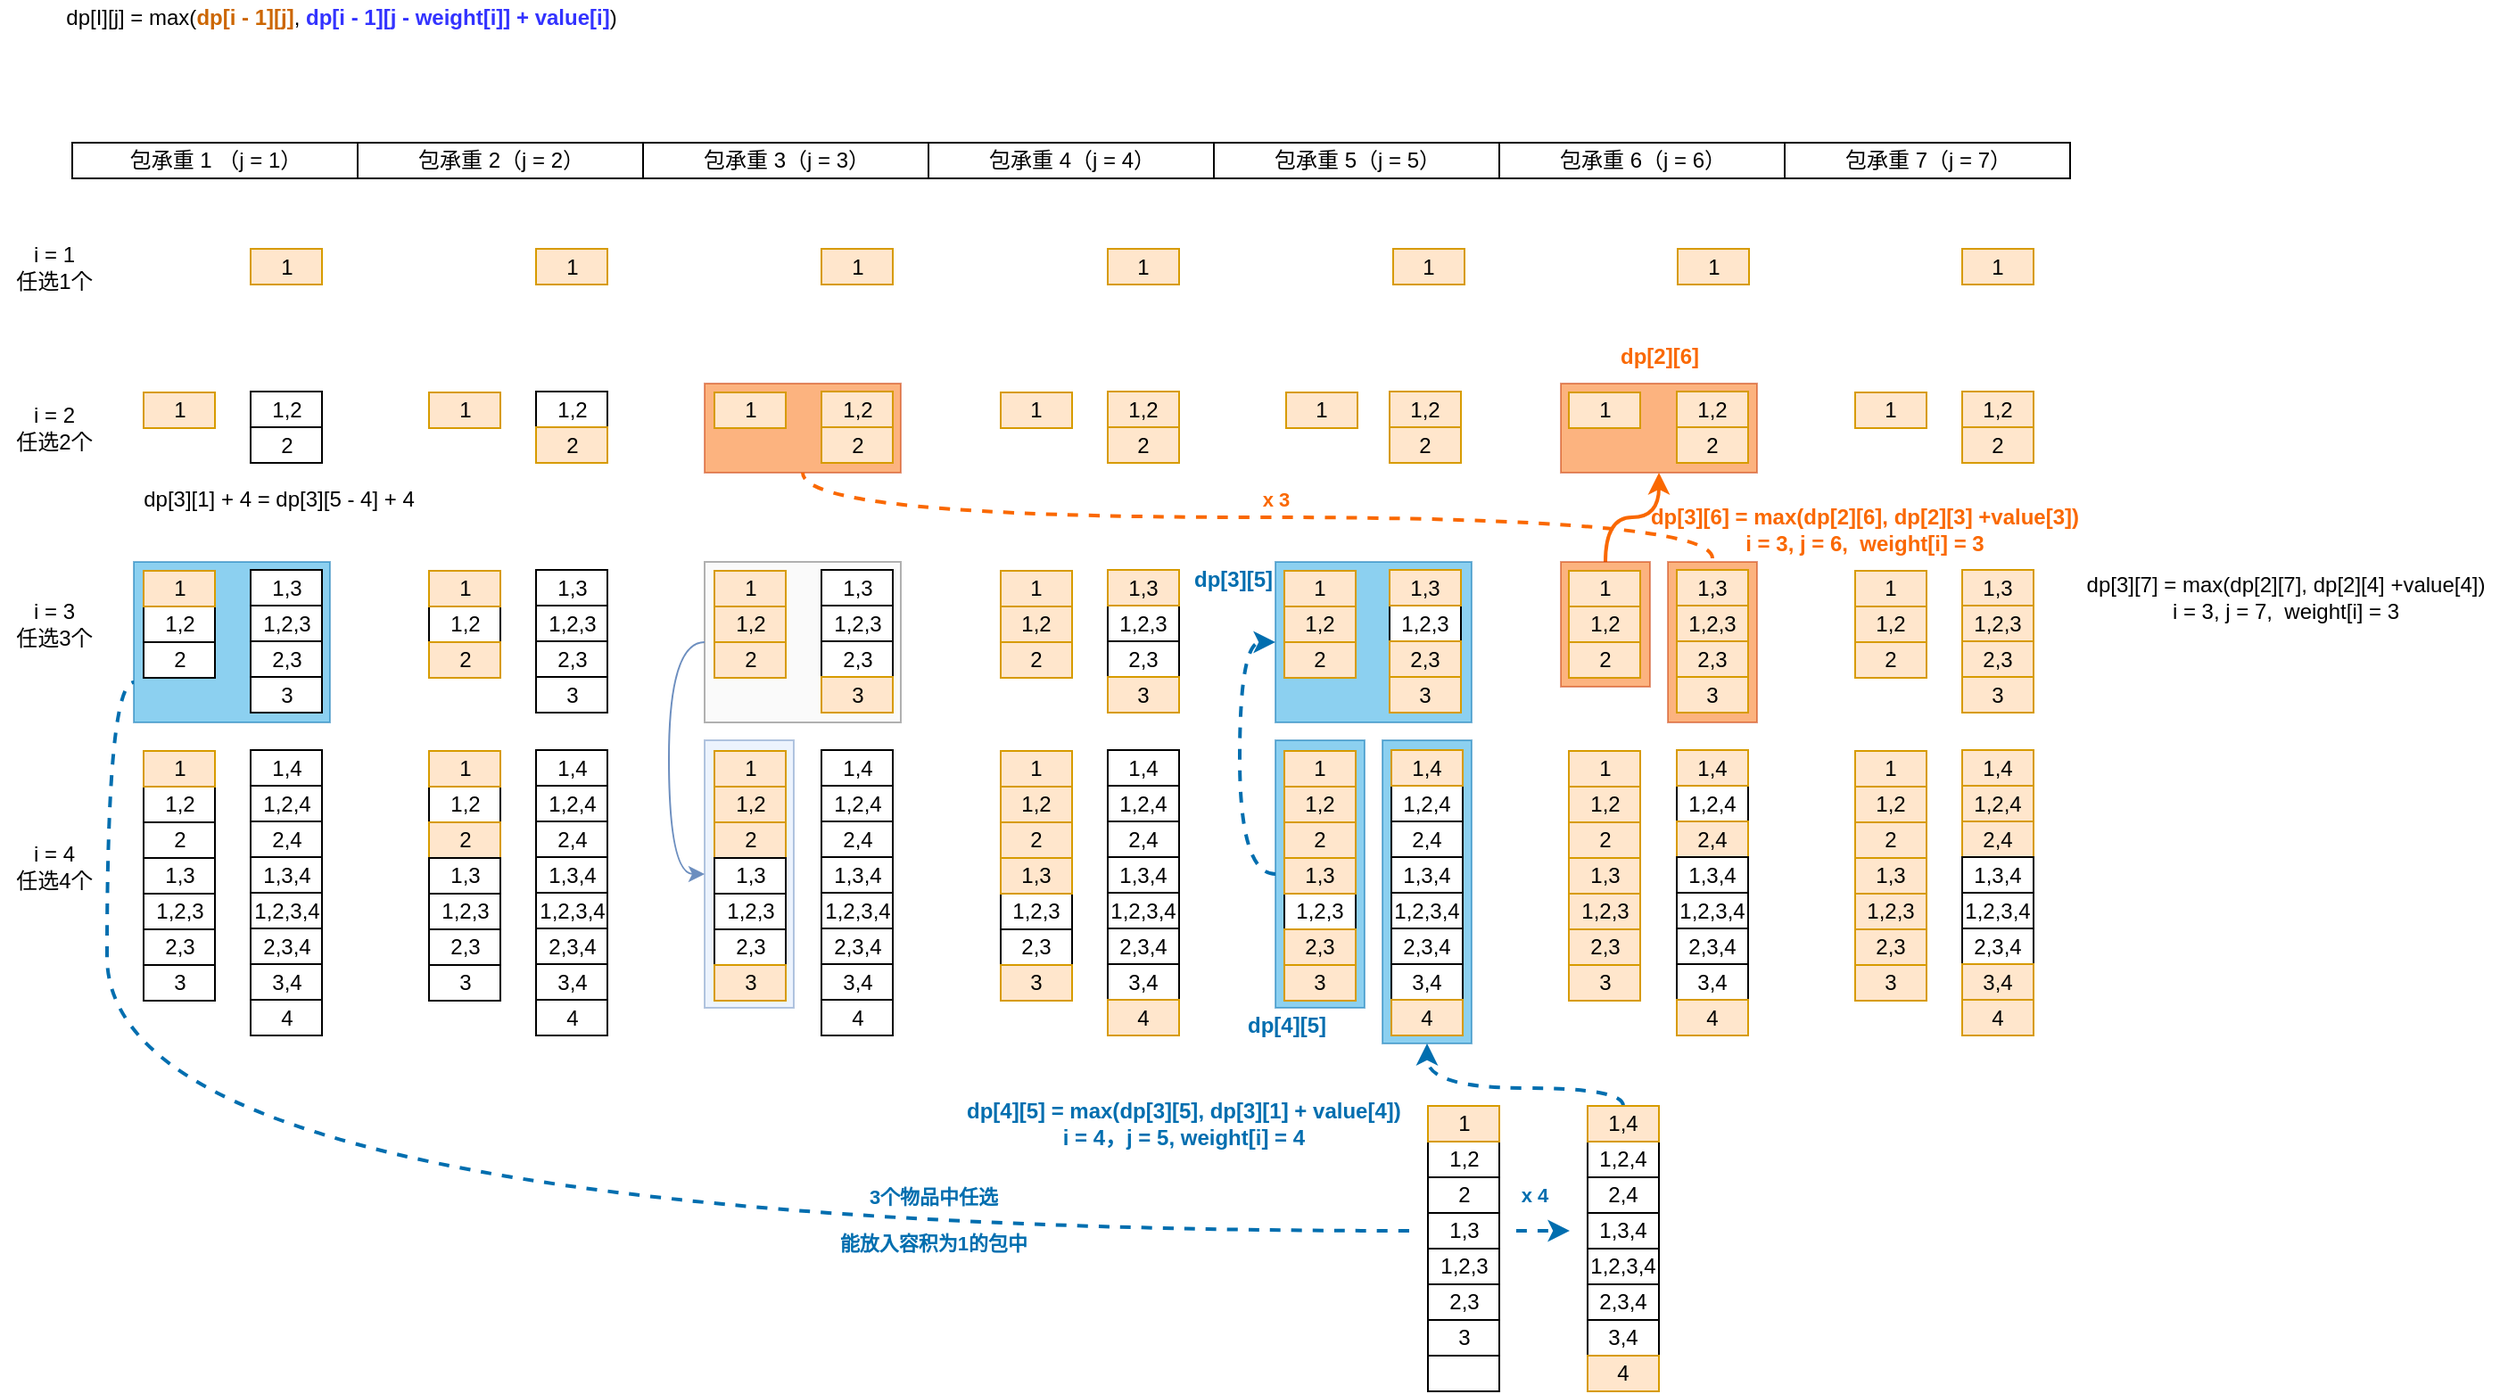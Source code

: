 <mxfile version="16.1.0" type="github">
  <diagram id="vXGA9uWDM5HRdBymqLsh" name="Page-1">
    <mxGraphModel dx="941" dy="-181" grid="1" gridSize="10" guides="1" tooltips="1" connect="1" arrows="1" fold="1" page="1" pageScale="1" pageWidth="1169" pageHeight="827" math="0" shadow="0">
      <root>
        <mxCell id="0" />
        <mxCell id="1" parent="0" />
        <mxCell id="qYEso5ZYe-UhrBeJMv3y-746" value="" style="rounded=0;whiteSpace=wrap;html=1;fillColor=#fa6800;strokeColor=#C73500;opacity=50;fontColor=#000000;" vertex="1" parent="1">
          <mxGeometry x="395" y="1055" width="110" height="50" as="geometry" />
        </mxCell>
        <mxCell id="qYEso5ZYe-UhrBeJMv3y-742" value="" style="rounded=0;whiteSpace=wrap;html=1;fillColor=#fa6800;strokeColor=#C73500;opacity=50;fontColor=#000000;" vertex="1" parent="1">
          <mxGeometry x="875" y="1055" width="110" height="50" as="geometry" />
        </mxCell>
        <mxCell id="qYEso5ZYe-UhrBeJMv3y-739" value="" style="rounded=0;whiteSpace=wrap;html=1;fillColor=#fa6800;strokeColor=#C73500;opacity=50;fontColor=#000000;" vertex="1" parent="1">
          <mxGeometry x="935" y="1155" width="50" height="90" as="geometry" />
        </mxCell>
        <mxCell id="qYEso5ZYe-UhrBeJMv3y-744" style="edgeStyle=orthogonalEdgeStyle;curved=1;rounded=0;orthogonalLoop=1;jettySize=auto;html=1;entryX=0.5;entryY=1;entryDx=0;entryDy=0;fontColor=#000000;strokeColor=#FA6800;strokeWidth=2;" edge="1" parent="1" source="qYEso5ZYe-UhrBeJMv3y-738" target="qYEso5ZYe-UhrBeJMv3y-742">
          <mxGeometry relative="1" as="geometry" />
        </mxCell>
        <mxCell id="qYEso5ZYe-UhrBeJMv3y-738" value="" style="rounded=0;whiteSpace=wrap;html=1;fillColor=#fa6800;strokeColor=#C73500;opacity=50;fontColor=#000000;" vertex="1" parent="1">
          <mxGeometry x="875" y="1155" width="50" height="70" as="geometry" />
        </mxCell>
        <mxCell id="qYEso5ZYe-UhrBeJMv3y-733" value="" style="rounded=0;whiteSpace=wrap;html=1;fillColor=#1ba1e2;strokeColor=#006EAF;opacity=50;fontColor=#ffffff;" vertex="1" parent="1">
          <mxGeometry x="75" y="1155" width="110" height="90" as="geometry" />
        </mxCell>
        <mxCell id="qYEso5ZYe-UhrBeJMv3y-732" value="" style="rounded=0;whiteSpace=wrap;html=1;fillColor=#1ba1e2;strokeColor=#006EAF;opacity=50;fontColor=#ffffff;" vertex="1" parent="1">
          <mxGeometry x="775" y="1255" width="50" height="170" as="geometry" />
        </mxCell>
        <mxCell id="qYEso5ZYe-UhrBeJMv3y-734" style="edgeStyle=orthogonalEdgeStyle;curved=1;rounded=0;orthogonalLoop=1;jettySize=auto;html=1;entryX=0;entryY=0.5;entryDx=0;entryDy=0;fontColor=#000000;strokeColor=#006EAF;exitX=0;exitY=0.5;exitDx=0;exitDy=0;strokeWidth=2;dashed=1;" edge="1" parent="1" source="qYEso5ZYe-UhrBeJMv3y-727" target="qYEso5ZYe-UhrBeJMv3y-726">
          <mxGeometry relative="1" as="geometry" />
        </mxCell>
        <mxCell id="qYEso5ZYe-UhrBeJMv3y-727" value="" style="rounded=0;whiteSpace=wrap;html=1;fillColor=#1ba1e2;strokeColor=#006EAF;opacity=50;fontColor=#ffffff;" vertex="1" parent="1">
          <mxGeometry x="715" y="1255" width="50" height="150" as="geometry" />
        </mxCell>
        <mxCell id="qYEso5ZYe-UhrBeJMv3y-726" value="" style="rounded=0;whiteSpace=wrap;html=1;fillColor=#1ba1e2;strokeColor=#006EAF;opacity=50;fontColor=#ffffff;" vertex="1" parent="1">
          <mxGeometry x="715" y="1155" width="110" height="90" as="geometry" />
        </mxCell>
        <mxCell id="qYEso5ZYe-UhrBeJMv3y-716" value="" style="rounded=0;whiteSpace=wrap;html=1;fillColor=#f5f5f5;strokeColor=#666666;opacity=50;fontColor=#333333;" vertex="1" parent="1">
          <mxGeometry x="395" y="1155" width="110" height="90" as="geometry" />
        </mxCell>
        <mxCell id="qYEso5ZYe-UhrBeJMv3y-717" value="" style="rounded=0;whiteSpace=wrap;html=1;fillColor=#dae8fc;strokeColor=#6c8ebf;opacity=50;" vertex="1" parent="1">
          <mxGeometry x="395" y="1255" width="50" height="150" as="geometry" />
        </mxCell>
        <mxCell id="qYEso5ZYe-UhrBeJMv3y-509" value="1" style="rounded=0;whiteSpace=wrap;html=1;fillColor=#ffe6cc;strokeColor=#d79b00;" vertex="1" parent="1">
          <mxGeometry x="140.5" y="979.5" width="40" height="20" as="geometry" />
        </mxCell>
        <mxCell id="qYEso5ZYe-UhrBeJMv3y-510" value="1,2" style="rounded=0;whiteSpace=wrap;html=1;" vertex="1" parent="1">
          <mxGeometry x="140.5" y="1059.5" width="40" height="20" as="geometry" />
        </mxCell>
        <mxCell id="qYEso5ZYe-UhrBeJMv3y-511" value="2" style="rounded=0;whiteSpace=wrap;html=1;" vertex="1" parent="1">
          <mxGeometry x="140.5" y="1079.5" width="40" height="20" as="geometry" />
        </mxCell>
        <mxCell id="qYEso5ZYe-UhrBeJMv3y-519" value="1" style="rounded=0;whiteSpace=wrap;html=1;fillColor=#ffe6cc;strokeColor=#d79b00;" vertex="1" parent="1">
          <mxGeometry x="80.5" y="1060" width="40" height="20" as="geometry" />
        </mxCell>
        <mxCell id="qYEso5ZYe-UhrBeJMv3y-526" value="1,2" style="rounded=0;whiteSpace=wrap;html=1;" vertex="1" parent="1">
          <mxGeometry x="80.5" y="1180" width="40" height="20" as="geometry" />
        </mxCell>
        <mxCell id="qYEso5ZYe-UhrBeJMv3y-527" value="2" style="rounded=0;whiteSpace=wrap;html=1;" vertex="1" parent="1">
          <mxGeometry x="80.5" y="1200" width="40" height="20" as="geometry" />
        </mxCell>
        <mxCell id="qYEso5ZYe-UhrBeJMv3y-528" value="1" style="rounded=0;whiteSpace=wrap;html=1;fillColor=#ffe6cc;strokeColor=#d79b00;" vertex="1" parent="1">
          <mxGeometry x="80.5" y="1160" width="40" height="20" as="geometry" />
        </mxCell>
        <mxCell id="qYEso5ZYe-UhrBeJMv3y-530" value="1,2,3" style="rounded=0;whiteSpace=wrap;html=1;" vertex="1" parent="1">
          <mxGeometry x="140.5" y="1179.5" width="40" height="20" as="geometry" />
        </mxCell>
        <mxCell id="qYEso5ZYe-UhrBeJMv3y-531" value="2,3" style="rounded=0;whiteSpace=wrap;html=1;" vertex="1" parent="1">
          <mxGeometry x="140.5" y="1199.5" width="40" height="20" as="geometry" />
        </mxCell>
        <mxCell id="qYEso5ZYe-UhrBeJMv3y-532" value="1,3" style="rounded=0;whiteSpace=wrap;html=1;" vertex="1" parent="1">
          <mxGeometry x="140.5" y="1159.5" width="40" height="20" as="geometry" />
        </mxCell>
        <mxCell id="qYEso5ZYe-UhrBeJMv3y-533" value="3" style="rounded=0;whiteSpace=wrap;html=1;" vertex="1" parent="1">
          <mxGeometry x="140.5" y="1219.5" width="40" height="20" as="geometry" />
        </mxCell>
        <mxCell id="qYEso5ZYe-UhrBeJMv3y-534" value="1,2" style="rounded=0;whiteSpace=wrap;html=1;" vertex="1" parent="1">
          <mxGeometry x="80.5" y="1281" width="40" height="20" as="geometry" />
        </mxCell>
        <mxCell id="qYEso5ZYe-UhrBeJMv3y-535" value="2" style="rounded=0;whiteSpace=wrap;html=1;" vertex="1" parent="1">
          <mxGeometry x="80.5" y="1301" width="40" height="20" as="geometry" />
        </mxCell>
        <mxCell id="qYEso5ZYe-UhrBeJMv3y-536" value="1" style="rounded=0;whiteSpace=wrap;html=1;fillColor=#ffe6cc;strokeColor=#d79b00;" vertex="1" parent="1">
          <mxGeometry x="80.5" y="1261" width="40" height="20" as="geometry" />
        </mxCell>
        <mxCell id="qYEso5ZYe-UhrBeJMv3y-537" value="1,2,3" style="rounded=0;whiteSpace=wrap;html=1;" vertex="1" parent="1">
          <mxGeometry x="80.5" y="1341" width="40" height="20" as="geometry" />
        </mxCell>
        <mxCell id="qYEso5ZYe-UhrBeJMv3y-538" value="2,3" style="rounded=0;whiteSpace=wrap;html=1;" vertex="1" parent="1">
          <mxGeometry x="80.5" y="1361" width="40" height="20" as="geometry" />
        </mxCell>
        <mxCell id="qYEso5ZYe-UhrBeJMv3y-539" value="1,3" style="rounded=0;whiteSpace=wrap;html=1;" vertex="1" parent="1">
          <mxGeometry x="80.5" y="1321" width="40" height="20" as="geometry" />
        </mxCell>
        <mxCell id="qYEso5ZYe-UhrBeJMv3y-540" value="3" style="rounded=0;whiteSpace=wrap;html=1;" vertex="1" parent="1">
          <mxGeometry x="80.5" y="1381" width="40" height="20" as="geometry" />
        </mxCell>
        <mxCell id="qYEso5ZYe-UhrBeJMv3y-541" value="1,2,4" style="rounded=0;whiteSpace=wrap;html=1;" vertex="1" parent="1">
          <mxGeometry x="140.5" y="1280.5" width="40" height="20" as="geometry" />
        </mxCell>
        <mxCell id="qYEso5ZYe-UhrBeJMv3y-542" value="2,4" style="rounded=0;whiteSpace=wrap;html=1;" vertex="1" parent="1">
          <mxGeometry x="140.5" y="1300.5" width="40" height="20" as="geometry" />
        </mxCell>
        <mxCell id="qYEso5ZYe-UhrBeJMv3y-543" value="1,4" style="rounded=0;whiteSpace=wrap;html=1;" vertex="1" parent="1">
          <mxGeometry x="140.5" y="1260.5" width="40" height="20" as="geometry" />
        </mxCell>
        <mxCell id="qYEso5ZYe-UhrBeJMv3y-544" value="1,2,3,4" style="rounded=0;whiteSpace=wrap;html=1;" vertex="1" parent="1">
          <mxGeometry x="140.5" y="1340.5" width="40" height="20" as="geometry" />
        </mxCell>
        <mxCell id="qYEso5ZYe-UhrBeJMv3y-545" value="2,3,4" style="rounded=0;whiteSpace=wrap;html=1;" vertex="1" parent="1">
          <mxGeometry x="140.5" y="1360.5" width="40" height="20" as="geometry" />
        </mxCell>
        <mxCell id="qYEso5ZYe-UhrBeJMv3y-546" value="1,3,4" style="rounded=0;whiteSpace=wrap;html=1;" vertex="1" parent="1">
          <mxGeometry x="140.5" y="1320.5" width="40" height="20" as="geometry" />
        </mxCell>
        <mxCell id="qYEso5ZYe-UhrBeJMv3y-547" value="3,4" style="rounded=0;whiteSpace=wrap;html=1;" vertex="1" parent="1">
          <mxGeometry x="140.5" y="1380.5" width="40" height="20" as="geometry" />
        </mxCell>
        <mxCell id="qYEso5ZYe-UhrBeJMv3y-548" value="4" style="rounded=0;whiteSpace=wrap;html=1;" vertex="1" parent="1">
          <mxGeometry x="140.5" y="1400.5" width="40" height="20" as="geometry" />
        </mxCell>
        <mxCell id="qYEso5ZYe-UhrBeJMv3y-549" value="1" style="rounded=0;whiteSpace=wrap;html=1;fillColor=#ffe6cc;strokeColor=#d79b00;" vertex="1" parent="1">
          <mxGeometry x="300.5" y="979.5" width="40" height="20" as="geometry" />
        </mxCell>
        <mxCell id="qYEso5ZYe-UhrBeJMv3y-550" value="1,2" style="rounded=0;whiteSpace=wrap;html=1;" vertex="1" parent="1">
          <mxGeometry x="300.5" y="1059.5" width="40" height="20" as="geometry" />
        </mxCell>
        <mxCell id="qYEso5ZYe-UhrBeJMv3y-551" value="2" style="rounded=0;whiteSpace=wrap;html=1;fillColor=#ffe6cc;strokeColor=#d79b00;" vertex="1" parent="1">
          <mxGeometry x="300.5" y="1079.5" width="40" height="20" as="geometry" />
        </mxCell>
        <mxCell id="qYEso5ZYe-UhrBeJMv3y-552" value="1" style="rounded=0;whiteSpace=wrap;html=1;fillColor=#ffe6cc;strokeColor=#d79b00;" vertex="1" parent="1">
          <mxGeometry x="240.5" y="1060" width="40" height="20" as="geometry" />
        </mxCell>
        <mxCell id="qYEso5ZYe-UhrBeJMv3y-553" value="1,2" style="rounded=0;whiteSpace=wrap;html=1;" vertex="1" parent="1">
          <mxGeometry x="240.5" y="1180" width="40" height="20" as="geometry" />
        </mxCell>
        <mxCell id="qYEso5ZYe-UhrBeJMv3y-554" value="2" style="rounded=0;whiteSpace=wrap;html=1;fillColor=#ffe6cc;strokeColor=#d79b00;" vertex="1" parent="1">
          <mxGeometry x="240.5" y="1200" width="40" height="20" as="geometry" />
        </mxCell>
        <mxCell id="qYEso5ZYe-UhrBeJMv3y-555" value="1" style="rounded=0;whiteSpace=wrap;html=1;fillColor=#ffe6cc;strokeColor=#d79b00;" vertex="1" parent="1">
          <mxGeometry x="240.5" y="1160" width="40" height="20" as="geometry" />
        </mxCell>
        <mxCell id="qYEso5ZYe-UhrBeJMv3y-556" value="1,2,3" style="rounded=0;whiteSpace=wrap;html=1;" vertex="1" parent="1">
          <mxGeometry x="300.5" y="1179.5" width="40" height="20" as="geometry" />
        </mxCell>
        <mxCell id="qYEso5ZYe-UhrBeJMv3y-557" value="2,3" style="rounded=0;whiteSpace=wrap;html=1;" vertex="1" parent="1">
          <mxGeometry x="300.5" y="1199.5" width="40" height="20" as="geometry" />
        </mxCell>
        <mxCell id="qYEso5ZYe-UhrBeJMv3y-558" value="1,3" style="rounded=0;whiteSpace=wrap;html=1;" vertex="1" parent="1">
          <mxGeometry x="300.5" y="1159.5" width="40" height="20" as="geometry" />
        </mxCell>
        <mxCell id="qYEso5ZYe-UhrBeJMv3y-559" value="3" style="rounded=0;whiteSpace=wrap;html=1;" vertex="1" parent="1">
          <mxGeometry x="300.5" y="1219.5" width="40" height="20" as="geometry" />
        </mxCell>
        <mxCell id="qYEso5ZYe-UhrBeJMv3y-560" value="1,2" style="rounded=0;whiteSpace=wrap;html=1;" vertex="1" parent="1">
          <mxGeometry x="240.5" y="1281" width="40" height="20" as="geometry" />
        </mxCell>
        <mxCell id="qYEso5ZYe-UhrBeJMv3y-561" value="2" style="rounded=0;whiteSpace=wrap;html=1;fillColor=#ffe6cc;strokeColor=#d79b00;" vertex="1" parent="1">
          <mxGeometry x="240.5" y="1301" width="40" height="20" as="geometry" />
        </mxCell>
        <mxCell id="qYEso5ZYe-UhrBeJMv3y-562" value="1" style="rounded=0;whiteSpace=wrap;html=1;fillColor=#ffe6cc;strokeColor=#d79b00;" vertex="1" parent="1">
          <mxGeometry x="240.5" y="1261" width="40" height="20" as="geometry" />
        </mxCell>
        <mxCell id="qYEso5ZYe-UhrBeJMv3y-563" value="1,2,3" style="rounded=0;whiteSpace=wrap;html=1;" vertex="1" parent="1">
          <mxGeometry x="240.5" y="1341" width="40" height="20" as="geometry" />
        </mxCell>
        <mxCell id="qYEso5ZYe-UhrBeJMv3y-564" value="2,3" style="rounded=0;whiteSpace=wrap;html=1;" vertex="1" parent="1">
          <mxGeometry x="240.5" y="1361" width="40" height="20" as="geometry" />
        </mxCell>
        <mxCell id="qYEso5ZYe-UhrBeJMv3y-565" value="1,3" style="rounded=0;whiteSpace=wrap;html=1;" vertex="1" parent="1">
          <mxGeometry x="240.5" y="1321" width="40" height="20" as="geometry" />
        </mxCell>
        <mxCell id="qYEso5ZYe-UhrBeJMv3y-566" value="3" style="rounded=0;whiteSpace=wrap;html=1;" vertex="1" parent="1">
          <mxGeometry x="240.5" y="1381" width="40" height="20" as="geometry" />
        </mxCell>
        <mxCell id="qYEso5ZYe-UhrBeJMv3y-567" value="1,2,4" style="rounded=0;whiteSpace=wrap;html=1;" vertex="1" parent="1">
          <mxGeometry x="300.5" y="1280.5" width="40" height="20" as="geometry" />
        </mxCell>
        <mxCell id="qYEso5ZYe-UhrBeJMv3y-568" value="2,4" style="rounded=0;whiteSpace=wrap;html=1;" vertex="1" parent="1">
          <mxGeometry x="300.5" y="1300.5" width="40" height="20" as="geometry" />
        </mxCell>
        <mxCell id="qYEso5ZYe-UhrBeJMv3y-569" value="1,4" style="rounded=0;whiteSpace=wrap;html=1;" vertex="1" parent="1">
          <mxGeometry x="300.5" y="1260.5" width="40" height="20" as="geometry" />
        </mxCell>
        <mxCell id="qYEso5ZYe-UhrBeJMv3y-570" value="1,2,3,4" style="rounded=0;whiteSpace=wrap;html=1;" vertex="1" parent="1">
          <mxGeometry x="300.5" y="1340.5" width="40" height="20" as="geometry" />
        </mxCell>
        <mxCell id="qYEso5ZYe-UhrBeJMv3y-571" value="2,3,4" style="rounded=0;whiteSpace=wrap;html=1;" vertex="1" parent="1">
          <mxGeometry x="300.5" y="1360.5" width="40" height="20" as="geometry" />
        </mxCell>
        <mxCell id="qYEso5ZYe-UhrBeJMv3y-572" value="1,3,4" style="rounded=0;whiteSpace=wrap;html=1;" vertex="1" parent="1">
          <mxGeometry x="300.5" y="1320.5" width="40" height="20" as="geometry" />
        </mxCell>
        <mxCell id="qYEso5ZYe-UhrBeJMv3y-573" value="3,4" style="rounded=0;whiteSpace=wrap;html=1;" vertex="1" parent="1">
          <mxGeometry x="300.5" y="1380.5" width="40" height="20" as="geometry" />
        </mxCell>
        <mxCell id="qYEso5ZYe-UhrBeJMv3y-574" value="4" style="rounded=0;whiteSpace=wrap;html=1;" vertex="1" parent="1">
          <mxGeometry x="300.5" y="1400.5" width="40" height="20" as="geometry" />
        </mxCell>
        <mxCell id="qYEso5ZYe-UhrBeJMv3y-575" value="1" style="rounded=0;whiteSpace=wrap;html=1;fillColor=#ffe6cc;strokeColor=#d79b00;" vertex="1" parent="1">
          <mxGeometry x="460.5" y="979.5" width="40" height="20" as="geometry" />
        </mxCell>
        <mxCell id="qYEso5ZYe-UhrBeJMv3y-576" value="1,2" style="rounded=0;whiteSpace=wrap;html=1;fillColor=#ffe6cc;strokeColor=#d79b00;" vertex="1" parent="1">
          <mxGeometry x="460.5" y="1059.5" width="40" height="20" as="geometry" />
        </mxCell>
        <mxCell id="qYEso5ZYe-UhrBeJMv3y-577" value="2" style="rounded=0;whiteSpace=wrap;html=1;fillColor=#ffe6cc;strokeColor=#d79b00;" vertex="1" parent="1">
          <mxGeometry x="460.5" y="1079.5" width="40" height="20" as="geometry" />
        </mxCell>
        <mxCell id="qYEso5ZYe-UhrBeJMv3y-578" value="1" style="rounded=0;whiteSpace=wrap;html=1;fillColor=#ffe6cc;strokeColor=#d79b00;" vertex="1" parent="1">
          <mxGeometry x="400.5" y="1060" width="40" height="20" as="geometry" />
        </mxCell>
        <mxCell id="qYEso5ZYe-UhrBeJMv3y-579" value="1,2" style="rounded=0;whiteSpace=wrap;html=1;fillColor=#ffe6cc;strokeColor=#d79b00;" vertex="1" parent="1">
          <mxGeometry x="400.5" y="1180" width="40" height="20" as="geometry" />
        </mxCell>
        <mxCell id="qYEso5ZYe-UhrBeJMv3y-580" value="2" style="rounded=0;whiteSpace=wrap;html=1;fillColor=#ffe6cc;strokeColor=#d79b00;" vertex="1" parent="1">
          <mxGeometry x="400.5" y="1200" width="40" height="20" as="geometry" />
        </mxCell>
        <mxCell id="qYEso5ZYe-UhrBeJMv3y-581" value="1" style="rounded=0;whiteSpace=wrap;html=1;fillColor=#ffe6cc;strokeColor=#d79b00;" vertex="1" parent="1">
          <mxGeometry x="400.5" y="1160" width="40" height="20" as="geometry" />
        </mxCell>
        <mxCell id="qYEso5ZYe-UhrBeJMv3y-582" value="1,2,3" style="rounded=0;whiteSpace=wrap;html=1;" vertex="1" parent="1">
          <mxGeometry x="460.5" y="1179.5" width="40" height="20" as="geometry" />
        </mxCell>
        <mxCell id="qYEso5ZYe-UhrBeJMv3y-583" value="2,3" style="rounded=0;whiteSpace=wrap;html=1;" vertex="1" parent="1">
          <mxGeometry x="460.5" y="1199.5" width="40" height="20" as="geometry" />
        </mxCell>
        <mxCell id="qYEso5ZYe-UhrBeJMv3y-584" value="1,3" style="rounded=0;whiteSpace=wrap;html=1;" vertex="1" parent="1">
          <mxGeometry x="460.5" y="1159.5" width="40" height="20" as="geometry" />
        </mxCell>
        <mxCell id="qYEso5ZYe-UhrBeJMv3y-585" value="3" style="rounded=0;whiteSpace=wrap;html=1;fillColor=#ffe6cc;strokeColor=#d79b00;" vertex="1" parent="1">
          <mxGeometry x="460.5" y="1219.5" width="40" height="20" as="geometry" />
        </mxCell>
        <mxCell id="qYEso5ZYe-UhrBeJMv3y-586" value="1,2" style="rounded=0;whiteSpace=wrap;html=1;fillColor=#ffe6cc;strokeColor=#d79b00;" vertex="1" parent="1">
          <mxGeometry x="400.5" y="1281" width="40" height="20" as="geometry" />
        </mxCell>
        <mxCell id="qYEso5ZYe-UhrBeJMv3y-587" value="2" style="rounded=0;whiteSpace=wrap;html=1;fillColor=#ffe6cc;strokeColor=#d79b00;" vertex="1" parent="1">
          <mxGeometry x="400.5" y="1301" width="40" height="20" as="geometry" />
        </mxCell>
        <mxCell id="qYEso5ZYe-UhrBeJMv3y-588" value="1" style="rounded=0;whiteSpace=wrap;html=1;fillColor=#ffe6cc;strokeColor=#d79b00;" vertex="1" parent="1">
          <mxGeometry x="400.5" y="1261" width="40" height="20" as="geometry" />
        </mxCell>
        <mxCell id="qYEso5ZYe-UhrBeJMv3y-589" value="1,2,3" style="rounded=0;whiteSpace=wrap;html=1;" vertex="1" parent="1">
          <mxGeometry x="400.5" y="1341" width="40" height="20" as="geometry" />
        </mxCell>
        <mxCell id="qYEso5ZYe-UhrBeJMv3y-590" value="2,3" style="rounded=0;whiteSpace=wrap;html=1;" vertex="1" parent="1">
          <mxGeometry x="400.5" y="1361" width="40" height="20" as="geometry" />
        </mxCell>
        <mxCell id="qYEso5ZYe-UhrBeJMv3y-591" value="1,3" style="rounded=0;whiteSpace=wrap;html=1;" vertex="1" parent="1">
          <mxGeometry x="400.5" y="1321" width="40" height="20" as="geometry" />
        </mxCell>
        <mxCell id="qYEso5ZYe-UhrBeJMv3y-592" value="3" style="rounded=0;whiteSpace=wrap;html=1;fillColor=#ffe6cc;strokeColor=#d79b00;" vertex="1" parent="1">
          <mxGeometry x="400.5" y="1381" width="40" height="20" as="geometry" />
        </mxCell>
        <mxCell id="qYEso5ZYe-UhrBeJMv3y-593" value="1,2,4" style="rounded=0;whiteSpace=wrap;html=1;" vertex="1" parent="1">
          <mxGeometry x="460.5" y="1280.5" width="40" height="20" as="geometry" />
        </mxCell>
        <mxCell id="qYEso5ZYe-UhrBeJMv3y-594" value="2,4" style="rounded=0;whiteSpace=wrap;html=1;" vertex="1" parent="1">
          <mxGeometry x="460.5" y="1300.5" width="40" height="20" as="geometry" />
        </mxCell>
        <mxCell id="qYEso5ZYe-UhrBeJMv3y-595" value="1,4" style="rounded=0;whiteSpace=wrap;html=1;" vertex="1" parent="1">
          <mxGeometry x="460.5" y="1260.5" width="40" height="20" as="geometry" />
        </mxCell>
        <mxCell id="qYEso5ZYe-UhrBeJMv3y-596" value="1,2,3,4" style="rounded=0;whiteSpace=wrap;html=1;" vertex="1" parent="1">
          <mxGeometry x="460.5" y="1340.5" width="40" height="20" as="geometry" />
        </mxCell>
        <mxCell id="qYEso5ZYe-UhrBeJMv3y-597" value="2,3,4" style="rounded=0;whiteSpace=wrap;html=1;" vertex="1" parent="1">
          <mxGeometry x="460.5" y="1360.5" width="40" height="20" as="geometry" />
        </mxCell>
        <mxCell id="qYEso5ZYe-UhrBeJMv3y-598" value="1,3,4" style="rounded=0;whiteSpace=wrap;html=1;" vertex="1" parent="1">
          <mxGeometry x="460.5" y="1320.5" width="40" height="20" as="geometry" />
        </mxCell>
        <mxCell id="qYEso5ZYe-UhrBeJMv3y-599" value="3,4" style="rounded=0;whiteSpace=wrap;html=1;" vertex="1" parent="1">
          <mxGeometry x="460.5" y="1380.5" width="40" height="20" as="geometry" />
        </mxCell>
        <mxCell id="qYEso5ZYe-UhrBeJMv3y-600" value="4" style="rounded=0;whiteSpace=wrap;html=1;" vertex="1" parent="1">
          <mxGeometry x="460.5" y="1400.5" width="40" height="20" as="geometry" />
        </mxCell>
        <mxCell id="qYEso5ZYe-UhrBeJMv3y-601" value="1" style="rounded=0;whiteSpace=wrap;html=1;fillColor=#ffe6cc;strokeColor=#d79b00;" vertex="1" parent="1">
          <mxGeometry x="621" y="979.5" width="40" height="20" as="geometry" />
        </mxCell>
        <mxCell id="qYEso5ZYe-UhrBeJMv3y-602" value="1,2" style="rounded=0;whiteSpace=wrap;html=1;fillColor=#ffe6cc;strokeColor=#d79b00;" vertex="1" parent="1">
          <mxGeometry x="621" y="1059.5" width="40" height="20" as="geometry" />
        </mxCell>
        <mxCell id="qYEso5ZYe-UhrBeJMv3y-603" value="2" style="rounded=0;whiteSpace=wrap;html=1;fillColor=#ffe6cc;strokeColor=#d79b00;" vertex="1" parent="1">
          <mxGeometry x="621" y="1079.5" width="40" height="20" as="geometry" />
        </mxCell>
        <mxCell id="qYEso5ZYe-UhrBeJMv3y-604" value="1" style="rounded=0;whiteSpace=wrap;html=1;fillColor=#ffe6cc;strokeColor=#d79b00;" vertex="1" parent="1">
          <mxGeometry x="561" y="1060" width="40" height="20" as="geometry" />
        </mxCell>
        <mxCell id="qYEso5ZYe-UhrBeJMv3y-605" value="1,2" style="rounded=0;whiteSpace=wrap;html=1;fillColor=#ffe6cc;strokeColor=#d79b00;" vertex="1" parent="1">
          <mxGeometry x="561" y="1180" width="40" height="20" as="geometry" />
        </mxCell>
        <mxCell id="qYEso5ZYe-UhrBeJMv3y-606" value="2" style="rounded=0;whiteSpace=wrap;html=1;fillColor=#ffe6cc;strokeColor=#d79b00;" vertex="1" parent="1">
          <mxGeometry x="561" y="1200" width="40" height="20" as="geometry" />
        </mxCell>
        <mxCell id="qYEso5ZYe-UhrBeJMv3y-607" value="1" style="rounded=0;whiteSpace=wrap;html=1;fillColor=#ffe6cc;strokeColor=#d79b00;" vertex="1" parent="1">
          <mxGeometry x="561" y="1160" width="40" height="20" as="geometry" />
        </mxCell>
        <mxCell id="qYEso5ZYe-UhrBeJMv3y-608" value="1,2,3" style="rounded=0;whiteSpace=wrap;html=1;" vertex="1" parent="1">
          <mxGeometry x="621" y="1179.5" width="40" height="20" as="geometry" />
        </mxCell>
        <mxCell id="qYEso5ZYe-UhrBeJMv3y-609" value="2,3" style="rounded=0;whiteSpace=wrap;html=1;" vertex="1" parent="1">
          <mxGeometry x="621" y="1199.5" width="40" height="20" as="geometry" />
        </mxCell>
        <mxCell id="qYEso5ZYe-UhrBeJMv3y-610" value="1,3" style="rounded=0;whiteSpace=wrap;html=1;fillColor=#ffe6cc;strokeColor=#d79b00;" vertex="1" parent="1">
          <mxGeometry x="621" y="1159.5" width="40" height="20" as="geometry" />
        </mxCell>
        <mxCell id="qYEso5ZYe-UhrBeJMv3y-611" value="3" style="rounded=0;whiteSpace=wrap;html=1;fillColor=#ffe6cc;strokeColor=#d79b00;" vertex="1" parent="1">
          <mxGeometry x="621" y="1219.5" width="40" height="20" as="geometry" />
        </mxCell>
        <mxCell id="qYEso5ZYe-UhrBeJMv3y-612" value="1,2" style="rounded=0;whiteSpace=wrap;html=1;fillColor=#ffe6cc;strokeColor=#d79b00;" vertex="1" parent="1">
          <mxGeometry x="561" y="1281" width="40" height="20" as="geometry" />
        </mxCell>
        <mxCell id="qYEso5ZYe-UhrBeJMv3y-613" value="2" style="rounded=0;whiteSpace=wrap;html=1;fillColor=#ffe6cc;strokeColor=#d79b00;" vertex="1" parent="1">
          <mxGeometry x="561" y="1301" width="40" height="20" as="geometry" />
        </mxCell>
        <mxCell id="qYEso5ZYe-UhrBeJMv3y-614" value="1" style="rounded=0;whiteSpace=wrap;html=1;fillColor=#ffe6cc;strokeColor=#d79b00;" vertex="1" parent="1">
          <mxGeometry x="561" y="1261" width="40" height="20" as="geometry" />
        </mxCell>
        <mxCell id="qYEso5ZYe-UhrBeJMv3y-615" value="1,2,3" style="rounded=0;whiteSpace=wrap;html=1;" vertex="1" parent="1">
          <mxGeometry x="561" y="1341" width="40" height="20" as="geometry" />
        </mxCell>
        <mxCell id="qYEso5ZYe-UhrBeJMv3y-616" value="2,3" style="rounded=0;whiteSpace=wrap;html=1;" vertex="1" parent="1">
          <mxGeometry x="561" y="1361" width="40" height="20" as="geometry" />
        </mxCell>
        <mxCell id="qYEso5ZYe-UhrBeJMv3y-617" value="1,3" style="rounded=0;whiteSpace=wrap;html=1;fillColor=#ffe6cc;strokeColor=#d79b00;" vertex="1" parent="1">
          <mxGeometry x="561" y="1321" width="40" height="20" as="geometry" />
        </mxCell>
        <mxCell id="qYEso5ZYe-UhrBeJMv3y-618" value="3" style="rounded=0;whiteSpace=wrap;html=1;fillColor=#ffe6cc;strokeColor=#d79b00;" vertex="1" parent="1">
          <mxGeometry x="561" y="1381" width="40" height="20" as="geometry" />
        </mxCell>
        <mxCell id="qYEso5ZYe-UhrBeJMv3y-619" value="1,2,4" style="rounded=0;whiteSpace=wrap;html=1;" vertex="1" parent="1">
          <mxGeometry x="621" y="1280.5" width="40" height="20" as="geometry" />
        </mxCell>
        <mxCell id="qYEso5ZYe-UhrBeJMv3y-620" value="2,4" style="rounded=0;whiteSpace=wrap;html=1;" vertex="1" parent="1">
          <mxGeometry x="621" y="1300.5" width="40" height="20" as="geometry" />
        </mxCell>
        <mxCell id="qYEso5ZYe-UhrBeJMv3y-621" value="1,4" style="rounded=0;whiteSpace=wrap;html=1;" vertex="1" parent="1">
          <mxGeometry x="621" y="1260.5" width="40" height="20" as="geometry" />
        </mxCell>
        <mxCell id="qYEso5ZYe-UhrBeJMv3y-622" value="1,2,3,4" style="rounded=0;whiteSpace=wrap;html=1;" vertex="1" parent="1">
          <mxGeometry x="621" y="1340.5" width="40" height="20" as="geometry" />
        </mxCell>
        <mxCell id="qYEso5ZYe-UhrBeJMv3y-623" value="2,3,4" style="rounded=0;whiteSpace=wrap;html=1;" vertex="1" parent="1">
          <mxGeometry x="621" y="1360.5" width="40" height="20" as="geometry" />
        </mxCell>
        <mxCell id="qYEso5ZYe-UhrBeJMv3y-624" value="1,3,4" style="rounded=0;whiteSpace=wrap;html=1;" vertex="1" parent="1">
          <mxGeometry x="621" y="1320.5" width="40" height="20" as="geometry" />
        </mxCell>
        <mxCell id="qYEso5ZYe-UhrBeJMv3y-625" value="3,4" style="rounded=0;whiteSpace=wrap;html=1;" vertex="1" parent="1">
          <mxGeometry x="621" y="1380.5" width="40" height="20" as="geometry" />
        </mxCell>
        <mxCell id="qYEso5ZYe-UhrBeJMv3y-626" value="4" style="rounded=0;whiteSpace=wrap;html=1;fillColor=#ffe6cc;strokeColor=#d79b00;" vertex="1" parent="1">
          <mxGeometry x="621" y="1400.5" width="40" height="20" as="geometry" />
        </mxCell>
        <mxCell id="qYEso5ZYe-UhrBeJMv3y-627" value="1" style="rounded=0;whiteSpace=wrap;html=1;fillColor=#ffe6cc;strokeColor=#d79b00;" vertex="1" parent="1">
          <mxGeometry x="781" y="979.5" width="40" height="20" as="geometry" />
        </mxCell>
        <mxCell id="qYEso5ZYe-UhrBeJMv3y-628" value="1,2" style="rounded=0;whiteSpace=wrap;html=1;fillColor=#ffe6cc;strokeColor=#d79b00;" vertex="1" parent="1">
          <mxGeometry x="779" y="1059.5" width="40" height="20" as="geometry" />
        </mxCell>
        <mxCell id="qYEso5ZYe-UhrBeJMv3y-629" value="2" style="rounded=0;whiteSpace=wrap;html=1;fillColor=#ffe6cc;strokeColor=#d79b00;" vertex="1" parent="1">
          <mxGeometry x="779" y="1079.5" width="40" height="20" as="geometry" />
        </mxCell>
        <mxCell id="qYEso5ZYe-UhrBeJMv3y-630" value="1" style="rounded=0;whiteSpace=wrap;html=1;fillColor=#ffe6cc;strokeColor=#d79b00;" vertex="1" parent="1">
          <mxGeometry x="721" y="1060" width="40" height="20" as="geometry" />
        </mxCell>
        <mxCell id="qYEso5ZYe-UhrBeJMv3y-631" value="1,2" style="rounded=0;whiteSpace=wrap;html=1;fillColor=#ffe6cc;strokeColor=#d79b00;" vertex="1" parent="1">
          <mxGeometry x="720" y="1180" width="40" height="20" as="geometry" />
        </mxCell>
        <mxCell id="qYEso5ZYe-UhrBeJMv3y-632" value="2" style="rounded=0;whiteSpace=wrap;html=1;fillColor=#ffe6cc;strokeColor=#d79b00;" vertex="1" parent="1">
          <mxGeometry x="720" y="1200" width="40" height="20" as="geometry" />
        </mxCell>
        <mxCell id="qYEso5ZYe-UhrBeJMv3y-633" value="1" style="rounded=0;whiteSpace=wrap;html=1;fillColor=#ffe6cc;strokeColor=#d79b00;" vertex="1" parent="1">
          <mxGeometry x="720" y="1160" width="40" height="20" as="geometry" />
        </mxCell>
        <mxCell id="qYEso5ZYe-UhrBeJMv3y-634" value="1,2,3" style="rounded=0;whiteSpace=wrap;html=1;" vertex="1" parent="1">
          <mxGeometry x="779" y="1179.5" width="40" height="20" as="geometry" />
        </mxCell>
        <mxCell id="qYEso5ZYe-UhrBeJMv3y-635" value="2,3" style="rounded=0;whiteSpace=wrap;html=1;fillColor=#ffe6cc;strokeColor=#d79b00;" vertex="1" parent="1">
          <mxGeometry x="779" y="1199.5" width="40" height="20" as="geometry" />
        </mxCell>
        <mxCell id="qYEso5ZYe-UhrBeJMv3y-636" value="1,3" style="rounded=0;whiteSpace=wrap;html=1;fillColor=#ffe6cc;strokeColor=#d79b00;" vertex="1" parent="1">
          <mxGeometry x="779" y="1159.5" width="40" height="20" as="geometry" />
        </mxCell>
        <mxCell id="qYEso5ZYe-UhrBeJMv3y-637" value="3" style="rounded=0;whiteSpace=wrap;html=1;fillColor=#ffe6cc;strokeColor=#d79b00;" vertex="1" parent="1">
          <mxGeometry x="779" y="1219.5" width="40" height="20" as="geometry" />
        </mxCell>
        <mxCell id="qYEso5ZYe-UhrBeJMv3y-638" value="1,2" style="rounded=0;whiteSpace=wrap;html=1;fillColor=#ffe6cc;strokeColor=#d79b00;" vertex="1" parent="1">
          <mxGeometry x="720" y="1281" width="40" height="20" as="geometry" />
        </mxCell>
        <mxCell id="qYEso5ZYe-UhrBeJMv3y-639" value="2" style="rounded=0;whiteSpace=wrap;html=1;fillColor=#ffe6cc;strokeColor=#d79b00;" vertex="1" parent="1">
          <mxGeometry x="720" y="1301" width="40" height="20" as="geometry" />
        </mxCell>
        <mxCell id="qYEso5ZYe-UhrBeJMv3y-640" value="1" style="rounded=0;whiteSpace=wrap;html=1;fillColor=#ffe6cc;strokeColor=#d79b00;" vertex="1" parent="1">
          <mxGeometry x="720" y="1261" width="40" height="20" as="geometry" />
        </mxCell>
        <mxCell id="qYEso5ZYe-UhrBeJMv3y-641" value="1,2,3" style="rounded=0;whiteSpace=wrap;html=1;" vertex="1" parent="1">
          <mxGeometry x="720" y="1341" width="40" height="20" as="geometry" />
        </mxCell>
        <mxCell id="qYEso5ZYe-UhrBeJMv3y-642" value="2,3" style="rounded=0;whiteSpace=wrap;html=1;fillColor=#ffe6cc;strokeColor=#d79b00;" vertex="1" parent="1">
          <mxGeometry x="720" y="1361" width="40" height="20" as="geometry" />
        </mxCell>
        <mxCell id="qYEso5ZYe-UhrBeJMv3y-643" value="1,3" style="rounded=0;whiteSpace=wrap;html=1;fillColor=#ffe6cc;strokeColor=#d79b00;" vertex="1" parent="1">
          <mxGeometry x="720" y="1321" width="40" height="20" as="geometry" />
        </mxCell>
        <mxCell id="qYEso5ZYe-UhrBeJMv3y-644" value="3" style="rounded=0;whiteSpace=wrap;html=1;fillColor=#ffe6cc;strokeColor=#d79b00;" vertex="1" parent="1">
          <mxGeometry x="720" y="1381" width="40" height="20" as="geometry" />
        </mxCell>
        <mxCell id="qYEso5ZYe-UhrBeJMv3y-645" value="1,2,4" style="rounded=0;whiteSpace=wrap;html=1;" vertex="1" parent="1">
          <mxGeometry x="780" y="1280.5" width="40" height="20" as="geometry" />
        </mxCell>
        <mxCell id="qYEso5ZYe-UhrBeJMv3y-646" value="2,4" style="rounded=0;whiteSpace=wrap;html=1;" vertex="1" parent="1">
          <mxGeometry x="780" y="1300.5" width="40" height="20" as="geometry" />
        </mxCell>
        <mxCell id="qYEso5ZYe-UhrBeJMv3y-647" value="1,4" style="rounded=0;whiteSpace=wrap;html=1;fillColor=#ffe6cc;strokeColor=#d79b00;" vertex="1" parent="1">
          <mxGeometry x="780" y="1260.5" width="40" height="20" as="geometry" />
        </mxCell>
        <mxCell id="qYEso5ZYe-UhrBeJMv3y-648" value="1,2,3,4" style="rounded=0;whiteSpace=wrap;html=1;" vertex="1" parent="1">
          <mxGeometry x="780" y="1340.5" width="40" height="20" as="geometry" />
        </mxCell>
        <mxCell id="qYEso5ZYe-UhrBeJMv3y-649" value="2,3,4" style="rounded=0;whiteSpace=wrap;html=1;" vertex="1" parent="1">
          <mxGeometry x="780" y="1360.5" width="40" height="20" as="geometry" />
        </mxCell>
        <mxCell id="qYEso5ZYe-UhrBeJMv3y-650" value="1,3,4" style="rounded=0;whiteSpace=wrap;html=1;" vertex="1" parent="1">
          <mxGeometry x="780" y="1320.5" width="40" height="20" as="geometry" />
        </mxCell>
        <mxCell id="qYEso5ZYe-UhrBeJMv3y-651" value="3,4" style="rounded=0;whiteSpace=wrap;html=1;" vertex="1" parent="1">
          <mxGeometry x="780" y="1380.5" width="40" height="20" as="geometry" />
        </mxCell>
        <mxCell id="qYEso5ZYe-UhrBeJMv3y-652" value="4" style="rounded=0;whiteSpace=wrap;html=1;fillColor=#ffe6cc;strokeColor=#d79b00;" vertex="1" parent="1">
          <mxGeometry x="780" y="1400.5" width="40" height="20" as="geometry" />
        </mxCell>
        <mxCell id="qYEso5ZYe-UhrBeJMv3y-653" value="包承重 1 （j = 1）" style="rounded=0;whiteSpace=wrap;html=1;" vertex="1" parent="1">
          <mxGeometry x="40.5" y="920" width="160" height="20" as="geometry" />
        </mxCell>
        <mxCell id="qYEso5ZYe-UhrBeJMv3y-654" value="包承重 2（j = 2）" style="rounded=0;whiteSpace=wrap;html=1;" vertex="1" parent="1">
          <mxGeometry x="200.5" y="920" width="160" height="20" as="geometry" />
        </mxCell>
        <mxCell id="qYEso5ZYe-UhrBeJMv3y-655" value="包承重 3（j = 3）" style="rounded=0;whiteSpace=wrap;html=1;" vertex="1" parent="1">
          <mxGeometry x="360.5" y="920" width="160" height="20" as="geometry" />
        </mxCell>
        <mxCell id="qYEso5ZYe-UhrBeJMv3y-656" value="包承重 4（j = 4）" style="rounded=0;whiteSpace=wrap;html=1;" vertex="1" parent="1">
          <mxGeometry x="520.5" y="920" width="160" height="20" as="geometry" />
        </mxCell>
        <mxCell id="qYEso5ZYe-UhrBeJMv3y-657" value="包承重 5（j = 5）" style="rounded=0;whiteSpace=wrap;html=1;" vertex="1" parent="1">
          <mxGeometry x="680.5" y="920" width="160" height="20" as="geometry" />
        </mxCell>
        <mxCell id="qYEso5ZYe-UhrBeJMv3y-658" value="包承重 6（j = 6）" style="rounded=0;whiteSpace=wrap;html=1;" vertex="1" parent="1">
          <mxGeometry x="840.5" y="920" width="160" height="20" as="geometry" />
        </mxCell>
        <mxCell id="qYEso5ZYe-UhrBeJMv3y-659" value="1" style="rounded=0;whiteSpace=wrap;html=1;fillColor=#ffe6cc;strokeColor=#d79b00;" vertex="1" parent="1">
          <mxGeometry x="940.5" y="979.5" width="40" height="20" as="geometry" />
        </mxCell>
        <mxCell id="qYEso5ZYe-UhrBeJMv3y-660" value="1,2" style="rounded=0;whiteSpace=wrap;html=1;fillColor=#ffe6cc;strokeColor=#d79b00;" vertex="1" parent="1">
          <mxGeometry x="940" y="1059.5" width="40" height="20" as="geometry" />
        </mxCell>
        <mxCell id="qYEso5ZYe-UhrBeJMv3y-661" value="2" style="rounded=0;whiteSpace=wrap;html=1;fillColor=#ffe6cc;strokeColor=#d79b00;" vertex="1" parent="1">
          <mxGeometry x="940" y="1079.5" width="40" height="20" as="geometry" />
        </mxCell>
        <mxCell id="qYEso5ZYe-UhrBeJMv3y-662" value="1" style="rounded=0;whiteSpace=wrap;html=1;fillColor=#ffe6cc;strokeColor=#d79b00;" vertex="1" parent="1">
          <mxGeometry x="879.5" y="1060" width="40" height="20" as="geometry" />
        </mxCell>
        <mxCell id="qYEso5ZYe-UhrBeJMv3y-663" value="1,2" style="rounded=0;whiteSpace=wrap;html=1;fillColor=#ffe6cc;strokeColor=#d79b00;" vertex="1" parent="1">
          <mxGeometry x="879.5" y="1180" width="40" height="20" as="geometry" />
        </mxCell>
        <mxCell id="qYEso5ZYe-UhrBeJMv3y-664" value="2" style="rounded=0;whiteSpace=wrap;html=1;fillColor=#ffe6cc;strokeColor=#d79b00;" vertex="1" parent="1">
          <mxGeometry x="879.5" y="1200" width="40" height="20" as="geometry" />
        </mxCell>
        <mxCell id="qYEso5ZYe-UhrBeJMv3y-665" value="1" style="rounded=0;whiteSpace=wrap;html=1;fillColor=#ffe6cc;strokeColor=#d79b00;" vertex="1" parent="1">
          <mxGeometry x="879.5" y="1160" width="40" height="20" as="geometry" />
        </mxCell>
        <mxCell id="qYEso5ZYe-UhrBeJMv3y-747" style="edgeStyle=orthogonalEdgeStyle;curved=1;rounded=0;orthogonalLoop=1;jettySize=auto;html=1;entryX=0.5;entryY=1;entryDx=0;entryDy=0;fontColor=#000000;strokeColor=#FA6800;dashed=1;endArrow=none;endFill=0;strokeWidth=2;" edge="1" parent="1" target="qYEso5ZYe-UhrBeJMv3y-746">
          <mxGeometry relative="1" as="geometry">
            <mxPoint x="960" y="1153" as="sourcePoint" />
            <Array as="points">
              <mxPoint x="960" y="1130" />
              <mxPoint x="450" y="1130" />
            </Array>
          </mxGeometry>
        </mxCell>
        <mxCell id="qYEso5ZYe-UhrBeJMv3y-748" value="x 3" style="edgeLabel;html=1;align=center;verticalAlign=middle;resizable=0;points=[];fontColor=#FA6800;fontStyle=1" vertex="1" connectable="0" parent="qYEso5ZYe-UhrBeJMv3y-747">
          <mxGeometry x="-0.032" y="-3" relative="1" as="geometry">
            <mxPoint x="2" y="-7" as="offset" />
          </mxGeometry>
        </mxCell>
        <mxCell id="qYEso5ZYe-UhrBeJMv3y-666" value="1,2,3" style="rounded=0;whiteSpace=wrap;html=1;fillColor=#ffe6cc;strokeColor=#d79b00;" vertex="1" parent="1">
          <mxGeometry x="940" y="1179.5" width="40" height="20" as="geometry" />
        </mxCell>
        <mxCell id="qYEso5ZYe-UhrBeJMv3y-667" value="2,3" style="rounded=0;whiteSpace=wrap;html=1;fillColor=#ffe6cc;strokeColor=#d79b00;" vertex="1" parent="1">
          <mxGeometry x="940" y="1199.5" width="40" height="20" as="geometry" />
        </mxCell>
        <mxCell id="qYEso5ZYe-UhrBeJMv3y-668" value="1,3" style="rounded=0;whiteSpace=wrap;html=1;fillColor=#ffe6cc;strokeColor=#d79b00;" vertex="1" parent="1">
          <mxGeometry x="940" y="1159.5" width="40" height="20" as="geometry" />
        </mxCell>
        <mxCell id="qYEso5ZYe-UhrBeJMv3y-669" value="3" style="rounded=0;whiteSpace=wrap;html=1;fillColor=#ffe6cc;strokeColor=#d79b00;" vertex="1" parent="1">
          <mxGeometry x="940" y="1219.5" width="40" height="20" as="geometry" />
        </mxCell>
        <mxCell id="qYEso5ZYe-UhrBeJMv3y-670" value="1,2" style="rounded=0;whiteSpace=wrap;html=1;fillColor=#ffe6cc;strokeColor=#d79b00;" vertex="1" parent="1">
          <mxGeometry x="879.5" y="1281" width="40" height="20" as="geometry" />
        </mxCell>
        <mxCell id="qYEso5ZYe-UhrBeJMv3y-671" value="2" style="rounded=0;whiteSpace=wrap;html=1;fillColor=#ffe6cc;strokeColor=#d79b00;" vertex="1" parent="1">
          <mxGeometry x="879.5" y="1301" width="40" height="20" as="geometry" />
        </mxCell>
        <mxCell id="qYEso5ZYe-UhrBeJMv3y-672" value="1" style="rounded=0;whiteSpace=wrap;html=1;fillColor=#ffe6cc;strokeColor=#d79b00;" vertex="1" parent="1">
          <mxGeometry x="879.5" y="1261" width="40" height="20" as="geometry" />
        </mxCell>
        <mxCell id="qYEso5ZYe-UhrBeJMv3y-673" value="1,2,3" style="rounded=0;whiteSpace=wrap;html=1;fillColor=#ffe6cc;strokeColor=#d79b00;" vertex="1" parent="1">
          <mxGeometry x="879.5" y="1341" width="40" height="20" as="geometry" />
        </mxCell>
        <mxCell id="qYEso5ZYe-UhrBeJMv3y-674" value="2,3" style="rounded=0;whiteSpace=wrap;html=1;fillColor=#ffe6cc;strokeColor=#d79b00;" vertex="1" parent="1">
          <mxGeometry x="879.5" y="1361" width="40" height="20" as="geometry" />
        </mxCell>
        <mxCell id="qYEso5ZYe-UhrBeJMv3y-675" value="1,3" style="rounded=0;whiteSpace=wrap;html=1;fillColor=#ffe6cc;strokeColor=#d79b00;" vertex="1" parent="1">
          <mxGeometry x="879.5" y="1321" width="40" height="20" as="geometry" />
        </mxCell>
        <mxCell id="qYEso5ZYe-UhrBeJMv3y-676" value="3" style="rounded=0;whiteSpace=wrap;html=1;fillColor=#ffe6cc;strokeColor=#d79b00;" vertex="1" parent="1">
          <mxGeometry x="879.5" y="1381" width="40" height="20" as="geometry" />
        </mxCell>
        <mxCell id="qYEso5ZYe-UhrBeJMv3y-677" value="1,2,4" style="rounded=0;whiteSpace=wrap;html=1;" vertex="1" parent="1">
          <mxGeometry x="940" y="1280.5" width="40" height="20" as="geometry" />
        </mxCell>
        <mxCell id="qYEso5ZYe-UhrBeJMv3y-678" value="2,4" style="rounded=0;whiteSpace=wrap;html=1;fillColor=#ffe6cc;strokeColor=#d79b00;" vertex="1" parent="1">
          <mxGeometry x="940" y="1300.5" width="40" height="20" as="geometry" />
        </mxCell>
        <mxCell id="qYEso5ZYe-UhrBeJMv3y-679" value="1,4" style="rounded=0;whiteSpace=wrap;html=1;fillColor=#ffe6cc;strokeColor=#d79b00;" vertex="1" parent="1">
          <mxGeometry x="940" y="1260.5" width="40" height="20" as="geometry" />
        </mxCell>
        <mxCell id="qYEso5ZYe-UhrBeJMv3y-680" value="1,2,3,4" style="rounded=0;whiteSpace=wrap;html=1;" vertex="1" parent="1">
          <mxGeometry x="940" y="1340.5" width="40" height="20" as="geometry" />
        </mxCell>
        <mxCell id="qYEso5ZYe-UhrBeJMv3y-681" value="2,3,4" style="rounded=0;whiteSpace=wrap;html=1;" vertex="1" parent="1">
          <mxGeometry x="940" y="1360.5" width="40" height="20" as="geometry" />
        </mxCell>
        <mxCell id="qYEso5ZYe-UhrBeJMv3y-682" value="1,3,4" style="rounded=0;whiteSpace=wrap;html=1;" vertex="1" parent="1">
          <mxGeometry x="940" y="1320.5" width="40" height="20" as="geometry" />
        </mxCell>
        <mxCell id="qYEso5ZYe-UhrBeJMv3y-683" value="3,4" style="rounded=0;whiteSpace=wrap;html=1;" vertex="1" parent="1">
          <mxGeometry x="940" y="1380.5" width="40" height="20" as="geometry" />
        </mxCell>
        <mxCell id="qYEso5ZYe-UhrBeJMv3y-684" value="4" style="rounded=0;whiteSpace=wrap;html=1;fillColor=#ffe6cc;strokeColor=#d79b00;" vertex="1" parent="1">
          <mxGeometry x="940" y="1400.5" width="40" height="20" as="geometry" />
        </mxCell>
        <mxCell id="qYEso5ZYe-UhrBeJMv3y-689" value="包承重 7（j = 7）" style="rounded=0;whiteSpace=wrap;html=1;" vertex="1" parent="1">
          <mxGeometry x="1000.5" y="920" width="160" height="20" as="geometry" />
        </mxCell>
        <mxCell id="qYEso5ZYe-UhrBeJMv3y-690" value="1" style="rounded=0;whiteSpace=wrap;html=1;fillColor=#ffe6cc;strokeColor=#d79b00;" vertex="1" parent="1">
          <mxGeometry x="1100" y="979.5" width="40" height="20" as="geometry" />
        </mxCell>
        <mxCell id="qYEso5ZYe-UhrBeJMv3y-691" value="1,2" style="rounded=0;whiteSpace=wrap;html=1;fillColor=#ffe6cc;strokeColor=#d79b00;" vertex="1" parent="1">
          <mxGeometry x="1100" y="1059.5" width="40" height="20" as="geometry" />
        </mxCell>
        <mxCell id="qYEso5ZYe-UhrBeJMv3y-692" value="2" style="rounded=0;whiteSpace=wrap;html=1;fillColor=#ffe6cc;strokeColor=#d79b00;" vertex="1" parent="1">
          <mxGeometry x="1100" y="1079.5" width="40" height="20" as="geometry" />
        </mxCell>
        <mxCell id="qYEso5ZYe-UhrBeJMv3y-693" value="1" style="rounded=0;whiteSpace=wrap;html=1;fillColor=#ffe6cc;strokeColor=#d79b00;" vertex="1" parent="1">
          <mxGeometry x="1040" y="1060" width="40" height="20" as="geometry" />
        </mxCell>
        <mxCell id="qYEso5ZYe-UhrBeJMv3y-694" value="1,2" style="rounded=0;whiteSpace=wrap;html=1;fillColor=#ffe6cc;strokeColor=#d79b00;" vertex="1" parent="1">
          <mxGeometry x="1040" y="1180" width="40" height="20" as="geometry" />
        </mxCell>
        <mxCell id="qYEso5ZYe-UhrBeJMv3y-695" value="2" style="rounded=0;whiteSpace=wrap;html=1;fillColor=#ffe6cc;strokeColor=#d79b00;" vertex="1" parent="1">
          <mxGeometry x="1040" y="1200" width="40" height="20" as="geometry" />
        </mxCell>
        <mxCell id="qYEso5ZYe-UhrBeJMv3y-696" value="1" style="rounded=0;whiteSpace=wrap;html=1;fillColor=#ffe6cc;strokeColor=#d79b00;" vertex="1" parent="1">
          <mxGeometry x="1040" y="1160" width="40" height="20" as="geometry" />
        </mxCell>
        <mxCell id="qYEso5ZYe-UhrBeJMv3y-697" value="1,2,3" style="rounded=0;whiteSpace=wrap;html=1;fillColor=#ffe6cc;strokeColor=#d79b00;" vertex="1" parent="1">
          <mxGeometry x="1100" y="1179.5" width="40" height="20" as="geometry" />
        </mxCell>
        <mxCell id="qYEso5ZYe-UhrBeJMv3y-698" value="2,3" style="rounded=0;whiteSpace=wrap;html=1;fillColor=#ffe6cc;strokeColor=#d79b00;" vertex="1" parent="1">
          <mxGeometry x="1100" y="1199.5" width="40" height="20" as="geometry" />
        </mxCell>
        <mxCell id="qYEso5ZYe-UhrBeJMv3y-699" value="1,3" style="rounded=0;whiteSpace=wrap;html=1;fillColor=#ffe6cc;strokeColor=#d79b00;" vertex="1" parent="1">
          <mxGeometry x="1100" y="1159.5" width="40" height="20" as="geometry" />
        </mxCell>
        <mxCell id="qYEso5ZYe-UhrBeJMv3y-700" value="3" style="rounded=0;whiteSpace=wrap;html=1;fillColor=#ffe6cc;strokeColor=#d79b00;" vertex="1" parent="1">
          <mxGeometry x="1100" y="1219.5" width="40" height="20" as="geometry" />
        </mxCell>
        <mxCell id="qYEso5ZYe-UhrBeJMv3y-701" value="1,2" style="rounded=0;whiteSpace=wrap;html=1;fillColor=#ffe6cc;strokeColor=#d79b00;" vertex="1" parent="1">
          <mxGeometry x="1040" y="1281" width="40" height="20" as="geometry" />
        </mxCell>
        <mxCell id="qYEso5ZYe-UhrBeJMv3y-702" value="2" style="rounded=0;whiteSpace=wrap;html=1;fillColor=#ffe6cc;strokeColor=#d79b00;" vertex="1" parent="1">
          <mxGeometry x="1040" y="1301" width="40" height="20" as="geometry" />
        </mxCell>
        <mxCell id="qYEso5ZYe-UhrBeJMv3y-703" value="1" style="rounded=0;whiteSpace=wrap;html=1;fillColor=#ffe6cc;strokeColor=#d79b00;" vertex="1" parent="1">
          <mxGeometry x="1040" y="1261" width="40" height="20" as="geometry" />
        </mxCell>
        <mxCell id="qYEso5ZYe-UhrBeJMv3y-704" value="1,2,3" style="rounded=0;whiteSpace=wrap;html=1;fillColor=#ffe6cc;strokeColor=#d79b00;" vertex="1" parent="1">
          <mxGeometry x="1040" y="1341" width="40" height="20" as="geometry" />
        </mxCell>
        <mxCell id="qYEso5ZYe-UhrBeJMv3y-705" value="2,3" style="rounded=0;whiteSpace=wrap;html=1;fillColor=#ffe6cc;strokeColor=#d79b00;" vertex="1" parent="1">
          <mxGeometry x="1040" y="1361" width="40" height="20" as="geometry" />
        </mxCell>
        <mxCell id="qYEso5ZYe-UhrBeJMv3y-706" value="1,3" style="rounded=0;whiteSpace=wrap;html=1;fillColor=#ffe6cc;strokeColor=#d79b00;" vertex="1" parent="1">
          <mxGeometry x="1040" y="1321" width="40" height="20" as="geometry" />
        </mxCell>
        <mxCell id="qYEso5ZYe-UhrBeJMv3y-707" value="3" style="rounded=0;whiteSpace=wrap;html=1;fillColor=#ffe6cc;strokeColor=#d79b00;" vertex="1" parent="1">
          <mxGeometry x="1040" y="1381" width="40" height="20" as="geometry" />
        </mxCell>
        <mxCell id="qYEso5ZYe-UhrBeJMv3y-708" value="1,2,4" style="rounded=0;whiteSpace=wrap;html=1;fillColor=#ffe6cc;strokeColor=#d79b00;" vertex="1" parent="1">
          <mxGeometry x="1100" y="1280.5" width="40" height="20" as="geometry" />
        </mxCell>
        <mxCell id="qYEso5ZYe-UhrBeJMv3y-709" value="2,4" style="rounded=0;whiteSpace=wrap;html=1;fillColor=#ffe6cc;strokeColor=#d79b00;" vertex="1" parent="1">
          <mxGeometry x="1100" y="1300.5" width="40" height="20" as="geometry" />
        </mxCell>
        <mxCell id="qYEso5ZYe-UhrBeJMv3y-710" value="1,4" style="rounded=0;whiteSpace=wrap;html=1;fillColor=#ffe6cc;strokeColor=#d79b00;" vertex="1" parent="1">
          <mxGeometry x="1100" y="1260.5" width="40" height="20" as="geometry" />
        </mxCell>
        <mxCell id="qYEso5ZYe-UhrBeJMv3y-711" value="1,2,3,4" style="rounded=0;whiteSpace=wrap;html=1;" vertex="1" parent="1">
          <mxGeometry x="1100" y="1340.5" width="40" height="20" as="geometry" />
        </mxCell>
        <mxCell id="qYEso5ZYe-UhrBeJMv3y-712" value="2,3,4" style="rounded=0;whiteSpace=wrap;html=1;" vertex="1" parent="1">
          <mxGeometry x="1100" y="1360.5" width="40" height="20" as="geometry" />
        </mxCell>
        <mxCell id="qYEso5ZYe-UhrBeJMv3y-713" value="1,3,4" style="rounded=0;whiteSpace=wrap;html=1;" vertex="1" parent="1">
          <mxGeometry x="1100" y="1320.5" width="40" height="20" as="geometry" />
        </mxCell>
        <mxCell id="qYEso5ZYe-UhrBeJMv3y-714" value="3,4" style="rounded=0;whiteSpace=wrap;html=1;fillColor=#ffe6cc;strokeColor=#d79b00;" vertex="1" parent="1">
          <mxGeometry x="1100" y="1380.5" width="40" height="20" as="geometry" />
        </mxCell>
        <mxCell id="qYEso5ZYe-UhrBeJMv3y-715" value="4" style="rounded=0;whiteSpace=wrap;html=1;fillColor=#ffe6cc;strokeColor=#d79b00;" vertex="1" parent="1">
          <mxGeometry x="1100" y="1400.5" width="40" height="20" as="geometry" />
        </mxCell>
        <mxCell id="qYEso5ZYe-UhrBeJMv3y-718" style="edgeStyle=orthogonalEdgeStyle;curved=1;rounded=0;orthogonalLoop=1;jettySize=auto;html=1;entryX=0;entryY=0.5;entryDx=0;entryDy=0;exitX=0;exitY=0.5;exitDx=0;exitDy=0;strokeColor=#6C8EBF;" edge="1" parent="1" source="qYEso5ZYe-UhrBeJMv3y-716" target="qYEso5ZYe-UhrBeJMv3y-717">
          <mxGeometry relative="1" as="geometry" />
        </mxCell>
        <mxCell id="qYEso5ZYe-UhrBeJMv3y-720" value="dp[I][j] = max(&lt;b&gt;&lt;font color=&quot;#cc6600&quot;&gt;dp[i&amp;nbsp;- 1][j]&lt;/font&gt;&lt;/b&gt;, &lt;b&gt;&lt;font color=&quot;#3333ff&quot;&gt;dp[i - 1][j - weight[i]] + value[i]&lt;/font&gt;&lt;/b&gt;)" style="text;html=1;align=center;verticalAlign=middle;resizable=0;points=[];autosize=1;strokeColor=none;fillColor=none;" vertex="1" parent="1">
          <mxGeometry x="30.5" y="840" width="320" height="20" as="geometry" />
        </mxCell>
        <mxCell id="qYEso5ZYe-UhrBeJMv3y-729" value="&lt;font&gt;dp[3][5]&lt;/font&gt;" style="text;html=1;align=center;verticalAlign=middle;resizable=0;points=[];autosize=1;strokeColor=none;fillColor=none;fontColor=#006EAF;fontStyle=1" vertex="1" parent="1">
          <mxGeometry x="661" y="1155" width="60" height="20" as="geometry" />
        </mxCell>
        <mxCell id="qYEso5ZYe-UhrBeJMv3y-730" value="&lt;font&gt;dp[4][5]&lt;/font&gt;" style="text;html=1;align=center;verticalAlign=middle;resizable=0;points=[];autosize=1;strokeColor=none;fillColor=none;fontColor=#006EAF;fontStyle=1" vertex="1" parent="1">
          <mxGeometry x="690.5" y="1405" width="60" height="20" as="geometry" />
        </mxCell>
        <mxCell id="qYEso5ZYe-UhrBeJMv3y-731" value="&lt;font color=&quot;#000000&quot;&gt;dp[3][1] + 4 = dp[3][5 - 4] + 4&lt;/font&gt;" style="text;html=1;align=center;verticalAlign=middle;resizable=0;points=[];autosize=1;strokeColor=none;fillColor=none;fontColor=#3333FF;" vertex="1" parent="1">
          <mxGeometry x="70.5" y="1110" width="170" height="20" as="geometry" />
        </mxCell>
        <mxCell id="qYEso5ZYe-UhrBeJMv3y-736" style="edgeStyle=orthogonalEdgeStyle;curved=1;rounded=0;orthogonalLoop=1;jettySize=auto;html=1;fontColor=#000000;strokeColor=#006EAF;entryX=0;entryY=0.75;entryDx=0;entryDy=0;endArrow=none;endFill=0;dashed=1;strokeWidth=2;" edge="1" parent="1" target="qYEso5ZYe-UhrBeJMv3y-733">
          <mxGeometry relative="1" as="geometry">
            <mxPoint x="790" y="1530" as="sourcePoint" />
            <mxPoint x="130" y="1260" as="targetPoint" />
            <Array as="points">
              <mxPoint x="60" y="1530" />
              <mxPoint x="60" y="1223" />
            </Array>
          </mxGeometry>
        </mxCell>
        <mxCell id="qYEso5ZYe-UhrBeJMv3y-786" value="3个物品中任选&lt;br&gt;&lt;br&gt;能放入容积为1的包中" style="edgeLabel;html=1;align=center;verticalAlign=middle;resizable=0;points=[];fontColor=#006EAF;labelBackgroundColor=none;fontStyle=1" vertex="1" connectable="0" parent="qYEso5ZYe-UhrBeJMv3y-736">
          <mxGeometry x="-0.493" y="-6" relative="1" as="geometry">
            <mxPoint as="offset" />
          </mxGeometry>
        </mxCell>
        <mxCell id="qYEso5ZYe-UhrBeJMv3y-745" value="dp[2][6]" style="text;html=1;align=center;verticalAlign=middle;resizable=0;points=[];autosize=1;strokeColor=none;fillColor=none;fontColor=#FA6800;fontStyle=1" vertex="1" parent="1">
          <mxGeometry x="900" y="1030" width="60" height="20" as="geometry" />
        </mxCell>
        <mxCell id="qYEso5ZYe-UhrBeJMv3y-750" value="1,2,4" style="rounded=0;whiteSpace=wrap;html=1;" vertex="1" parent="1">
          <mxGeometry x="890" y="1480" width="40" height="20" as="geometry" />
        </mxCell>
        <mxCell id="qYEso5ZYe-UhrBeJMv3y-751" value="2,4" style="rounded=0;whiteSpace=wrap;html=1;" vertex="1" parent="1">
          <mxGeometry x="890" y="1500" width="40" height="20" as="geometry" />
        </mxCell>
        <mxCell id="qYEso5ZYe-UhrBeJMv3y-783" style="edgeStyle=orthogonalEdgeStyle;curved=1;rounded=0;orthogonalLoop=1;jettySize=auto;html=1;entryX=0.5;entryY=1;entryDx=0;entryDy=0;fontColor=#000000;strokeColor=#006EAF;strokeWidth=2;dashed=1;" edge="1" parent="1" source="qYEso5ZYe-UhrBeJMv3y-752" target="qYEso5ZYe-UhrBeJMv3y-732">
          <mxGeometry relative="1" as="geometry">
            <Array as="points">
              <mxPoint x="910" y="1450" />
              <mxPoint x="800" y="1450" />
            </Array>
          </mxGeometry>
        </mxCell>
        <mxCell id="qYEso5ZYe-UhrBeJMv3y-752" value="1,4" style="rounded=0;whiteSpace=wrap;html=1;fillColor=#ffe6cc;strokeColor=#d79b00;" vertex="1" parent="1">
          <mxGeometry x="890" y="1460" width="40" height="20" as="geometry" />
        </mxCell>
        <mxCell id="qYEso5ZYe-UhrBeJMv3y-753" value="1,2,3,4" style="rounded=0;whiteSpace=wrap;html=1;" vertex="1" parent="1">
          <mxGeometry x="890" y="1540" width="40" height="20" as="geometry" />
        </mxCell>
        <mxCell id="qYEso5ZYe-UhrBeJMv3y-754" value="2,3,4" style="rounded=0;whiteSpace=wrap;html=1;" vertex="1" parent="1">
          <mxGeometry x="890" y="1560" width="40" height="20" as="geometry" />
        </mxCell>
        <mxCell id="qYEso5ZYe-UhrBeJMv3y-755" value="1,3,4" style="rounded=0;whiteSpace=wrap;html=1;" vertex="1" parent="1">
          <mxGeometry x="890" y="1520" width="40" height="20" as="geometry" />
        </mxCell>
        <mxCell id="qYEso5ZYe-UhrBeJMv3y-756" value="3,4" style="rounded=0;whiteSpace=wrap;html=1;" vertex="1" parent="1">
          <mxGeometry x="890" y="1580" width="40" height="20" as="geometry" />
        </mxCell>
        <mxCell id="qYEso5ZYe-UhrBeJMv3y-757" value="4" style="rounded=0;whiteSpace=wrap;html=1;fillColor=#ffe6cc;strokeColor=#d79b00;" vertex="1" parent="1">
          <mxGeometry x="890" y="1600" width="40" height="20" as="geometry" />
        </mxCell>
        <mxCell id="qYEso5ZYe-UhrBeJMv3y-758" value="1,2" style="rounded=0;whiteSpace=wrap;html=1;" vertex="1" parent="1">
          <mxGeometry x="800.5" y="1480" width="40" height="20" as="geometry" />
        </mxCell>
        <mxCell id="qYEso5ZYe-UhrBeJMv3y-759" value="2" style="rounded=0;whiteSpace=wrap;html=1;" vertex="1" parent="1">
          <mxGeometry x="800.5" y="1500" width="40" height="20" as="geometry" />
        </mxCell>
        <mxCell id="qYEso5ZYe-UhrBeJMv3y-780" style="edgeStyle=orthogonalEdgeStyle;rounded=0;orthogonalLoop=1;jettySize=auto;html=1;fontColor=#000000;strokeColor=#006EAF;curved=1;strokeWidth=2;dashed=1;" edge="1" parent="1">
          <mxGeometry relative="1" as="geometry">
            <mxPoint x="850" y="1530" as="sourcePoint" />
            <mxPoint x="880" y="1530" as="targetPoint" />
          </mxGeometry>
        </mxCell>
        <mxCell id="qYEso5ZYe-UhrBeJMv3y-781" value="x 4" style="edgeLabel;html=1;align=center;verticalAlign=middle;resizable=0;points=[];fontColor=#006EAF;fontStyle=1" vertex="1" connectable="0" parent="qYEso5ZYe-UhrBeJMv3y-780">
          <mxGeometry x="-0.423" y="4" relative="1" as="geometry">
            <mxPoint x="1" y="-16" as="offset" />
          </mxGeometry>
        </mxCell>
        <mxCell id="qYEso5ZYe-UhrBeJMv3y-761" value="1,2,3" style="rounded=0;whiteSpace=wrap;html=1;" vertex="1" parent="1">
          <mxGeometry x="800.5" y="1540" width="40" height="20" as="geometry" />
        </mxCell>
        <mxCell id="qYEso5ZYe-UhrBeJMv3y-762" value="2,3" style="rounded=0;whiteSpace=wrap;html=1;" vertex="1" parent="1">
          <mxGeometry x="800.5" y="1560" width="40" height="20" as="geometry" />
        </mxCell>
        <mxCell id="qYEso5ZYe-UhrBeJMv3y-763" value="1,3" style="rounded=0;whiteSpace=wrap;html=1;" vertex="1" parent="1">
          <mxGeometry x="800.5" y="1520" width="40" height="20" as="geometry" />
        </mxCell>
        <mxCell id="qYEso5ZYe-UhrBeJMv3y-764" value="3" style="rounded=0;whiteSpace=wrap;html=1;" vertex="1" parent="1">
          <mxGeometry x="800.5" y="1580" width="40" height="20" as="geometry" />
        </mxCell>
        <mxCell id="qYEso5ZYe-UhrBeJMv3y-779" value="" style="rounded=0;whiteSpace=wrap;html=1;" vertex="1" parent="1">
          <mxGeometry x="800.5" y="1600" width="40" height="20" as="geometry" />
        </mxCell>
        <mxCell id="qYEso5ZYe-UhrBeJMv3y-784" value="1" style="rounded=0;whiteSpace=wrap;html=1;fillColor=#ffe6cc;strokeColor=#d79b00;" vertex="1" parent="1">
          <mxGeometry x="800.5" y="1460" width="40" height="20" as="geometry" />
        </mxCell>
        <mxCell id="qYEso5ZYe-UhrBeJMv3y-788" value="&lt;font&gt;dp[3][6] = max(&lt;/font&gt;&lt;span style=&quot;&quot;&gt;dp[2][6]&lt;/span&gt;&lt;font&gt;, dp[2][3] +&lt;/font&gt;&lt;span style=&quot;&quot;&gt;value[3]&lt;/span&gt;&lt;font&gt;)&lt;br&gt;&lt;/font&gt;&lt;span style=&quot;&quot;&gt;i = 3, j = 6,&amp;nbsp; weight[i] = 3&lt;/span&gt;&lt;font&gt;&lt;br&gt;&lt;/font&gt;" style="text;html=1;align=center;verticalAlign=middle;resizable=0;points=[];autosize=1;strokeColor=none;fillColor=none;fontColor=#FA6800;fontStyle=1" vertex="1" parent="1">
          <mxGeometry x="915" y="1122" width="260" height="30" as="geometry" />
        </mxCell>
        <mxCell id="qYEso5ZYe-UhrBeJMv3y-789" value="&lt;font&gt;dp[4][5] = max(&lt;/font&gt;&lt;span style=&quot;&quot;&gt;dp[3][5]&lt;/span&gt;&lt;font&gt;, dp[3][1] + value[4])&lt;br&gt;&lt;div style=&quot;text-align: center&quot;&gt;&lt;span&gt;i = 4，j = 5, weight[i] = 4&lt;/span&gt;&lt;/div&gt;&lt;/font&gt;" style="text;html=1;align=left;verticalAlign=middle;resizable=0;points=[];autosize=1;strokeColor=none;fillColor=none;fontColor=#006EAF;fontStyle=1" vertex="1" parent="1">
          <mxGeometry x="540" y="1455" width="260" height="30" as="geometry" />
        </mxCell>
        <mxCell id="qYEso5ZYe-UhrBeJMv3y-791" value="i = 1&lt;br&gt;任选1个" style="text;html=1;align=center;verticalAlign=middle;resizable=0;points=[];autosize=1;strokeColor=none;fillColor=none;fontColor=#000000;" vertex="1" parent="1">
          <mxGeometry y="974.5" width="60" height="30" as="geometry" />
        </mxCell>
        <mxCell id="qYEso5ZYe-UhrBeJMv3y-792" value="i = 2&lt;br&gt;任选2个" style="text;html=1;align=center;verticalAlign=middle;resizable=0;points=[];autosize=1;strokeColor=none;fillColor=none;fontColor=#000000;" vertex="1" parent="1">
          <mxGeometry y="1065" width="60" height="30" as="geometry" />
        </mxCell>
        <mxCell id="qYEso5ZYe-UhrBeJMv3y-793" value="i = 3&lt;br&gt;任选3个" style="text;html=1;align=center;verticalAlign=middle;resizable=0;points=[];autosize=1;strokeColor=none;fillColor=none;fontColor=#000000;" vertex="1" parent="1">
          <mxGeometry y="1174.5" width="60" height="30" as="geometry" />
        </mxCell>
        <mxCell id="qYEso5ZYe-UhrBeJMv3y-794" value="i = 4&lt;br&gt;任选4个" style="text;html=1;align=center;verticalAlign=middle;resizable=0;points=[];autosize=1;strokeColor=none;fillColor=none;fontColor=#000000;" vertex="1" parent="1">
          <mxGeometry y="1310.5" width="60" height="30" as="geometry" />
        </mxCell>
        <mxCell id="qYEso5ZYe-UhrBeJMv3y-795" value="&lt;font color=&quot;#000000&quot;&gt;dp[3][7] = max(&lt;/font&gt;&lt;span style=&quot;color: rgb(0 , 0 , 0)&quot;&gt;dp[2][7]&lt;/span&gt;&lt;font color=&quot;#000000&quot;&gt;, dp[2][4] +&lt;/font&gt;&lt;span style=&quot;color: rgb(0 , 0 , 0)&quot;&gt;value[4]&lt;/span&gt;&lt;font color=&quot;#000000&quot;&gt;)&lt;br&gt;&lt;/font&gt;&lt;span style=&quot;color: rgb(0 , 0 , 0)&quot;&gt;i = 3, j = 7,&amp;nbsp; weight[i] = 3&lt;/span&gt;&lt;font color=&quot;#000000&quot;&gt;&lt;br&gt;&lt;/font&gt;" style="text;html=1;align=center;verticalAlign=middle;resizable=0;points=[];autosize=1;strokeColor=none;fillColor=none;fontColor=#3333FF;" vertex="1" parent="1">
          <mxGeometry x="1160.5" y="1159.5" width="240" height="30" as="geometry" />
        </mxCell>
      </root>
    </mxGraphModel>
  </diagram>
</mxfile>
